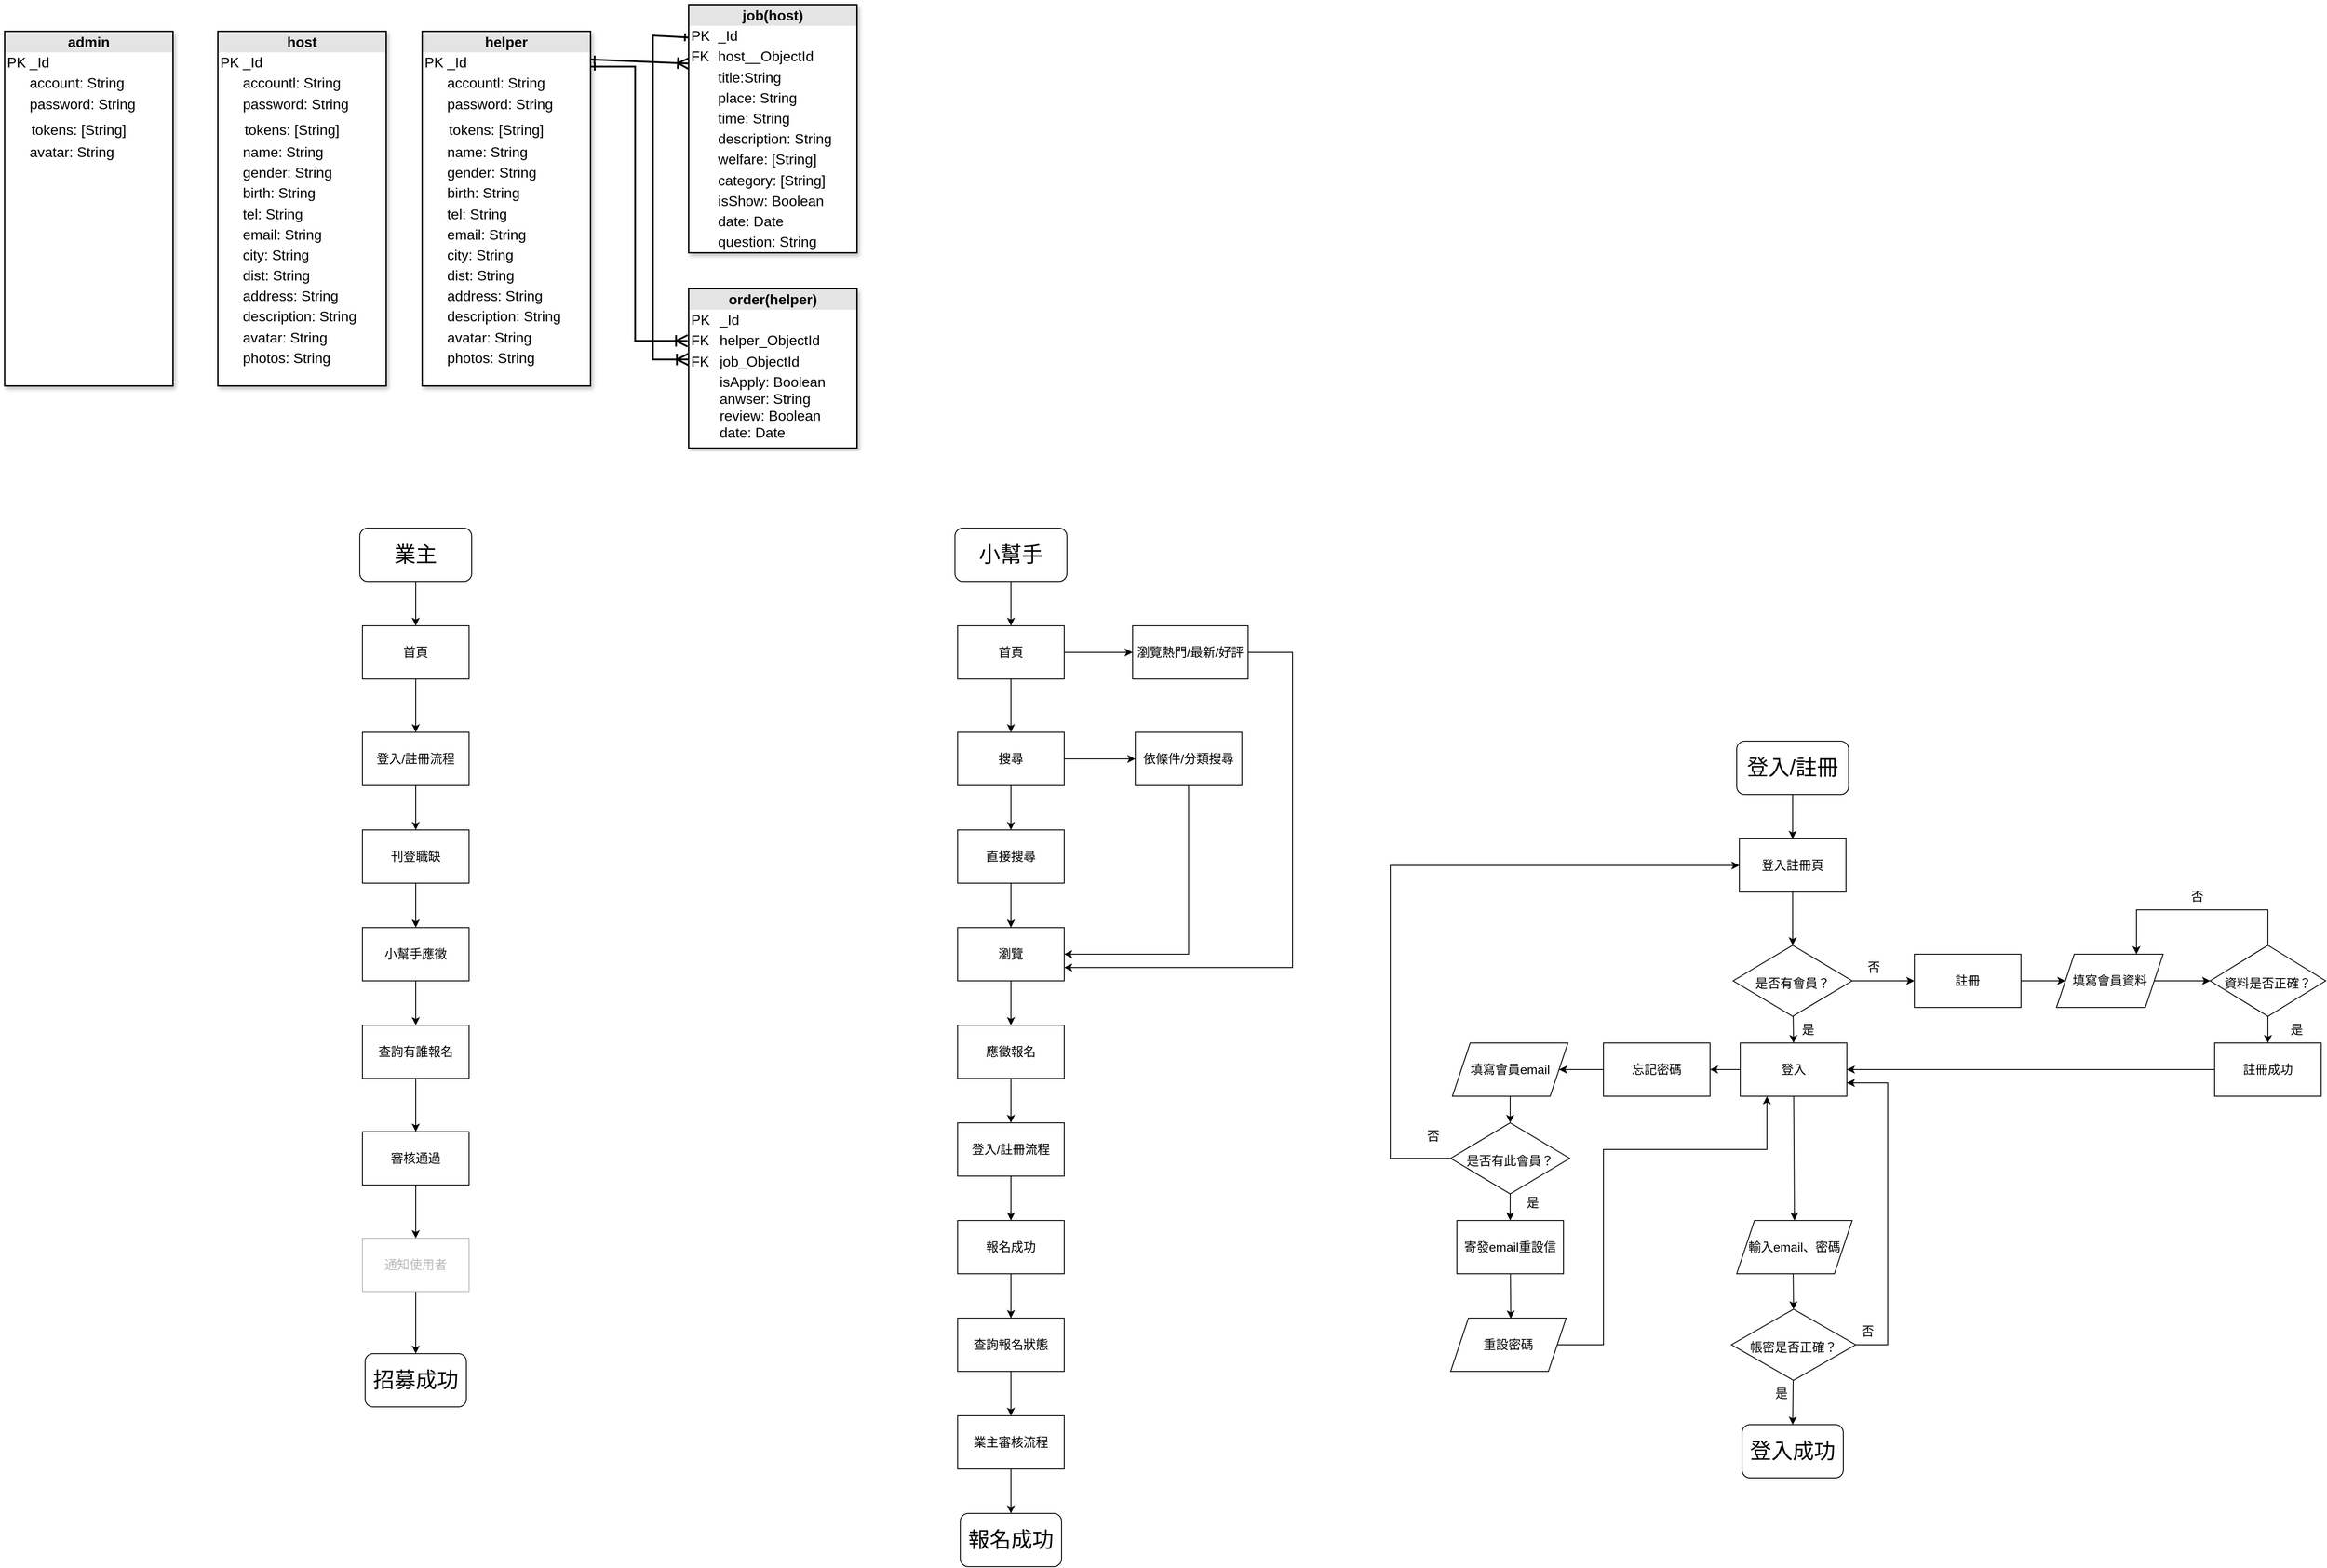 <mxfile version="20.1.4" type="github">
  <diagram id="VXJa3HSxTeP06-adV4TN" name="Page-1">
    <mxGraphModel dx="2772" dy="1528" grid="1" gridSize="10" guides="1" tooltips="1" connect="1" arrows="1" fold="1" page="1" pageScale="1" pageWidth="1600" pageHeight="900" math="0" shadow="0">
      <root>
        <mxCell id="0" />
        <mxCell id="1" parent="0" />
        <mxCell id="glmr9BxrNnxyivZ2eAfm-76" style="edgeStyle=none;rounded=0;orthogonalLoop=1;jettySize=auto;html=1;entryX=0.5;entryY=0;entryDx=0;entryDy=0;fontSize=14;" parent="1" source="PhBX2D7lwxs2gd5kTWM1-1" target="glmr9BxrNnxyivZ2eAfm-75" edge="1">
          <mxGeometry relative="1" as="geometry" />
        </mxCell>
        <mxCell id="PhBX2D7lwxs2gd5kTWM1-1" value="&lt;font style=&quot;font-size: 24px;&quot;&gt;登入/註冊&lt;/font&gt;" style="rounded=1;whiteSpace=wrap;html=1;" parent="1" vertex="1">
          <mxGeometry x="350" y="-70" width="126" height="60" as="geometry" />
        </mxCell>
        <mxCell id="glmr9BxrNnxyivZ2eAfm-1" value="&lt;font style=&quot;font-size: 24px;&quot;&gt;登入成功&lt;/font&gt;" style="rounded=1;whiteSpace=wrap;html=1;" parent="1" vertex="1">
          <mxGeometry x="356" y="700" width="114" height="60" as="geometry" />
        </mxCell>
        <mxCell id="glmr9BxrNnxyivZ2eAfm-7" style="edgeStyle=none;rounded=0;orthogonalLoop=1;jettySize=auto;html=1;exitX=1;exitY=0.5;exitDx=0;exitDy=0;entryX=0;entryY=0.5;entryDx=0;entryDy=0;fontSize=14;" parent="1" source="glmr9BxrNnxyivZ2eAfm-2" target="glmr9BxrNnxyivZ2eAfm-5" edge="1">
          <mxGeometry relative="1" as="geometry" />
        </mxCell>
        <mxCell id="glmr9BxrNnxyivZ2eAfm-16" style="edgeStyle=none;rounded=0;orthogonalLoop=1;jettySize=auto;html=1;entryX=0.5;entryY=0;entryDx=0;entryDy=0;fontSize=14;" parent="1" source="glmr9BxrNnxyivZ2eAfm-2" target="glmr9BxrNnxyivZ2eAfm-4" edge="1">
          <mxGeometry relative="1" as="geometry" />
        </mxCell>
        <mxCell id="glmr9BxrNnxyivZ2eAfm-2" value="&lt;font style=&quot;font-size: 14px;&quot;&gt;是否有會員？&lt;/font&gt;" style="rhombus;whiteSpace=wrap;html=1;fontSize=24;" parent="1" vertex="1">
          <mxGeometry x="346" y="160" width="134" height="80" as="geometry" />
        </mxCell>
        <mxCell id="glmr9BxrNnxyivZ2eAfm-46" style="edgeStyle=none;rounded=0;orthogonalLoop=1;jettySize=auto;html=1;entryX=0.5;entryY=0;entryDx=0;entryDy=0;fontSize=14;" parent="1" source="glmr9BxrNnxyivZ2eAfm-4" target="glmr9BxrNnxyivZ2eAfm-17" edge="1">
          <mxGeometry relative="1" as="geometry" />
        </mxCell>
        <mxCell id="glmr9BxrNnxyivZ2eAfm-70" style="edgeStyle=none;rounded=0;orthogonalLoop=1;jettySize=auto;html=1;entryX=1;entryY=0.5;entryDx=0;entryDy=0;fontSize=14;" parent="1" source="glmr9BxrNnxyivZ2eAfm-4" target="glmr9BxrNnxyivZ2eAfm-8" edge="1">
          <mxGeometry relative="1" as="geometry" />
        </mxCell>
        <mxCell id="glmr9BxrNnxyivZ2eAfm-4" value="登入" style="rounded=0;whiteSpace=wrap;html=1;fontSize=14;" parent="1" vertex="1">
          <mxGeometry x="354" y="270" width="120" height="60" as="geometry" />
        </mxCell>
        <mxCell id="glmr9BxrNnxyivZ2eAfm-11" style="edgeStyle=none;rounded=0;orthogonalLoop=1;jettySize=auto;html=1;fontSize=14;" parent="1" source="glmr9BxrNnxyivZ2eAfm-5" target="glmr9BxrNnxyivZ2eAfm-9" edge="1">
          <mxGeometry relative="1" as="geometry" />
        </mxCell>
        <mxCell id="glmr9BxrNnxyivZ2eAfm-5" value="註冊" style="rounded=0;whiteSpace=wrap;html=1;fontSize=14;" parent="1" vertex="1">
          <mxGeometry x="550" y="170" width="120" height="60" as="geometry" />
        </mxCell>
        <mxCell id="glmr9BxrNnxyivZ2eAfm-72" style="edgeStyle=none;rounded=0;orthogonalLoop=1;jettySize=auto;html=1;entryX=1;entryY=0.5;entryDx=0;entryDy=0;fontSize=14;" parent="1" source="glmr9BxrNnxyivZ2eAfm-8" target="glmr9BxrNnxyivZ2eAfm-45" edge="1">
          <mxGeometry relative="1" as="geometry" />
        </mxCell>
        <mxCell id="glmr9BxrNnxyivZ2eAfm-8" value="忘記密碼" style="rounded=0;whiteSpace=wrap;html=1;fontSize=14;" parent="1" vertex="1">
          <mxGeometry x="200" y="270" width="120" height="60" as="geometry" />
        </mxCell>
        <mxCell id="glmr9BxrNnxyivZ2eAfm-30" style="edgeStyle=none;rounded=0;orthogonalLoop=1;jettySize=auto;html=1;fontSize=14;" parent="1" source="glmr9BxrNnxyivZ2eAfm-9" target="glmr9BxrNnxyivZ2eAfm-29" edge="1">
          <mxGeometry relative="1" as="geometry" />
        </mxCell>
        <mxCell id="glmr9BxrNnxyivZ2eAfm-9" value="填寫會員資料" style="shape=parallelogram;perimeter=parallelogramPerimeter;whiteSpace=wrap;html=1;fixedSize=1;fontSize=14;" parent="1" vertex="1">
          <mxGeometry x="710" y="170" width="120" height="60" as="geometry" />
        </mxCell>
        <mxCell id="glmr9BxrNnxyivZ2eAfm-12" value="是" style="text;html=1;resizable=0;autosize=1;align=center;verticalAlign=middle;points=[];fillColor=none;strokeColor=none;rounded=0;fontSize=14;" parent="1" vertex="1">
          <mxGeometry x="410" y="240" width="40" height="30" as="geometry" />
        </mxCell>
        <mxCell id="glmr9BxrNnxyivZ2eAfm-13" value="否" style="text;html=1;resizable=0;autosize=1;align=center;verticalAlign=middle;points=[];fillColor=none;strokeColor=none;rounded=0;fontSize=14;" parent="1" vertex="1">
          <mxGeometry x="484" y="170" width="40" height="30" as="geometry" />
        </mxCell>
        <mxCell id="glmr9BxrNnxyivZ2eAfm-23" style="edgeStyle=none;rounded=0;orthogonalLoop=1;jettySize=auto;html=1;entryX=0.5;entryY=0;entryDx=0;entryDy=0;fontSize=14;exitX=0.489;exitY=1.005;exitDx=0;exitDy=0;exitPerimeter=0;" parent="1" source="glmr9BxrNnxyivZ2eAfm-17" target="glmr9BxrNnxyivZ2eAfm-22" edge="1">
          <mxGeometry relative="1" as="geometry" />
        </mxCell>
        <mxCell id="glmr9BxrNnxyivZ2eAfm-17" value="輸入email、密碼" style="shape=parallelogram;perimeter=parallelogramPerimeter;whiteSpace=wrap;html=1;fixedSize=1;fontSize=14;" parent="1" vertex="1">
          <mxGeometry x="350" y="470" width="130" height="60" as="geometry" />
        </mxCell>
        <mxCell id="glmr9BxrNnxyivZ2eAfm-38" style="edgeStyle=none;rounded=0;orthogonalLoop=1;jettySize=auto;html=1;entryX=0.5;entryY=0;entryDx=0;entryDy=0;fontSize=14;" parent="1" source="glmr9BxrNnxyivZ2eAfm-22" target="glmr9BxrNnxyivZ2eAfm-1" edge="1">
          <mxGeometry relative="1" as="geometry" />
        </mxCell>
        <mxCell id="glmr9BxrNnxyivZ2eAfm-64" style="edgeStyle=none;rounded=0;orthogonalLoop=1;jettySize=auto;html=1;fontSize=14;entryX=1;entryY=0.75;entryDx=0;entryDy=0;" parent="1" source="glmr9BxrNnxyivZ2eAfm-22" target="glmr9BxrNnxyivZ2eAfm-4" edge="1">
          <mxGeometry relative="1" as="geometry">
            <mxPoint x="520" y="320" as="targetPoint" />
            <Array as="points">
              <mxPoint x="520" y="610" />
              <mxPoint x="520" y="315" />
            </Array>
          </mxGeometry>
        </mxCell>
        <mxCell id="glmr9BxrNnxyivZ2eAfm-22" value="&lt;font style=&quot;font-size: 14px;&quot;&gt;帳密是否正確？&lt;br&gt;&lt;/font&gt;" style="rhombus;whiteSpace=wrap;html=1;fontSize=24;" parent="1" vertex="1">
          <mxGeometry x="344" y="570" width="140" height="80" as="geometry" />
        </mxCell>
        <mxCell id="glmr9BxrNnxyivZ2eAfm-24" value="否" style="text;html=1;resizable=0;autosize=1;align=center;verticalAlign=middle;points=[];fillColor=none;strokeColor=none;rounded=0;fontSize=14;" parent="1" vertex="1">
          <mxGeometry x="477" y="580" width="40" height="30" as="geometry" />
        </mxCell>
        <mxCell id="glmr9BxrNnxyivZ2eAfm-25" value="是" style="text;html=1;resizable=0;autosize=1;align=center;verticalAlign=middle;points=[];fillColor=none;strokeColor=none;rounded=0;fontSize=14;" parent="1" vertex="1">
          <mxGeometry x="380" y="650" width="40" height="30" as="geometry" />
        </mxCell>
        <mxCell id="glmr9BxrNnxyivZ2eAfm-36" style="edgeStyle=none;rounded=0;orthogonalLoop=1;jettySize=auto;html=1;entryX=1;entryY=0.5;entryDx=0;entryDy=0;fontSize=14;" parent="1" source="glmr9BxrNnxyivZ2eAfm-26" target="glmr9BxrNnxyivZ2eAfm-4" edge="1">
          <mxGeometry relative="1" as="geometry" />
        </mxCell>
        <mxCell id="glmr9BxrNnxyivZ2eAfm-26" value="註冊成功" style="rounded=0;whiteSpace=wrap;html=1;fontSize=14;" parent="1" vertex="1">
          <mxGeometry x="888" y="270" width="120" height="60" as="geometry" />
        </mxCell>
        <mxCell id="glmr9BxrNnxyivZ2eAfm-31" style="edgeStyle=none;rounded=0;orthogonalLoop=1;jettySize=auto;html=1;entryX=0.5;entryY=0;entryDx=0;entryDy=0;fontSize=14;" parent="1" source="glmr9BxrNnxyivZ2eAfm-29" target="glmr9BxrNnxyivZ2eAfm-26" edge="1">
          <mxGeometry relative="1" as="geometry" />
        </mxCell>
        <mxCell id="glmr9BxrNnxyivZ2eAfm-35" style="edgeStyle=none;rounded=0;orthogonalLoop=1;jettySize=auto;html=1;fontSize=14;exitX=0.5;exitY=0;exitDx=0;exitDy=0;entryX=0.75;entryY=0;entryDx=0;entryDy=0;" parent="1" source="glmr9BxrNnxyivZ2eAfm-29" target="glmr9BxrNnxyivZ2eAfm-9" edge="1">
          <mxGeometry relative="1" as="geometry">
            <Array as="points">
              <mxPoint x="948" y="120" />
              <mxPoint x="800" y="120" />
            </Array>
          </mxGeometry>
        </mxCell>
        <mxCell id="glmr9BxrNnxyivZ2eAfm-29" value="&lt;font style=&quot;font-size: 14px;&quot;&gt;資料是否正確？&lt;br&gt;&lt;/font&gt;" style="rhombus;whiteSpace=wrap;html=1;fontSize=24;" parent="1" vertex="1">
          <mxGeometry x="883" y="160" width="130" height="80" as="geometry" />
        </mxCell>
        <mxCell id="glmr9BxrNnxyivZ2eAfm-32" value="是" style="text;html=1;resizable=0;autosize=1;align=center;verticalAlign=middle;points=[];fillColor=none;strokeColor=none;rounded=0;fontSize=14;" parent="1" vertex="1">
          <mxGeometry x="960" y="240" width="40" height="30" as="geometry" />
        </mxCell>
        <mxCell id="glmr9BxrNnxyivZ2eAfm-34" value="否" style="text;html=1;resizable=0;autosize=1;align=center;verticalAlign=middle;points=[];fillColor=none;strokeColor=none;rounded=0;fontSize=14;" parent="1" vertex="1">
          <mxGeometry x="848" y="90" width="40" height="30" as="geometry" />
        </mxCell>
        <mxCell id="glmr9BxrNnxyivZ2eAfm-73" style="edgeStyle=none;rounded=0;orthogonalLoop=1;jettySize=auto;html=1;entryX=0.5;entryY=0;entryDx=0;entryDy=0;fontSize=14;" parent="1" source="glmr9BxrNnxyivZ2eAfm-45" target="glmr9BxrNnxyivZ2eAfm-51" edge="1">
          <mxGeometry relative="1" as="geometry" />
        </mxCell>
        <mxCell id="glmr9BxrNnxyivZ2eAfm-45" value="填寫會員email" style="shape=parallelogram;perimeter=parallelogramPerimeter;whiteSpace=wrap;html=1;fixedSize=1;fontSize=14;" parent="1" vertex="1">
          <mxGeometry x="30" y="270" width="130" height="60" as="geometry" />
        </mxCell>
        <mxCell id="glmr9BxrNnxyivZ2eAfm-69" style="edgeStyle=none;rounded=0;orthogonalLoop=1;jettySize=auto;html=1;entryX=0.521;entryY=0.008;entryDx=0;entryDy=0;entryPerimeter=0;fontSize=14;" parent="1" source="glmr9BxrNnxyivZ2eAfm-47" target="glmr9BxrNnxyivZ2eAfm-50" edge="1">
          <mxGeometry relative="1" as="geometry" />
        </mxCell>
        <mxCell id="glmr9BxrNnxyivZ2eAfm-47" value="寄發email重設信" style="whiteSpace=wrap;html=1;fontSize=14;" parent="1" vertex="1">
          <mxGeometry x="35" y="470" width="120" height="60" as="geometry" />
        </mxCell>
        <mxCell id="glmr9BxrNnxyivZ2eAfm-67" style="edgeStyle=none;rounded=0;orthogonalLoop=1;jettySize=auto;html=1;fontSize=14;entryX=0.25;entryY=1;entryDx=0;entryDy=0;" parent="1" source="glmr9BxrNnxyivZ2eAfm-50" target="glmr9BxrNnxyivZ2eAfm-4" edge="1">
          <mxGeometry relative="1" as="geometry">
            <mxPoint x="250" y="610" as="targetPoint" />
            <Array as="points">
              <mxPoint x="200" y="610" />
              <mxPoint x="200" y="390" />
              <mxPoint x="384" y="390" />
            </Array>
          </mxGeometry>
        </mxCell>
        <mxCell id="glmr9BxrNnxyivZ2eAfm-50" value="重設密碼" style="shape=parallelogram;perimeter=parallelogramPerimeter;whiteSpace=wrap;html=1;fixedSize=1;fontSize=14;" parent="1" vertex="1">
          <mxGeometry x="28" y="580" width="130" height="60" as="geometry" />
        </mxCell>
        <mxCell id="glmr9BxrNnxyivZ2eAfm-66" style="edgeStyle=none;rounded=0;orthogonalLoop=1;jettySize=auto;html=1;exitX=0;exitY=0.5;exitDx=0;exitDy=0;fontSize=14;entryX=0;entryY=0.5;entryDx=0;entryDy=0;" parent="1" source="glmr9BxrNnxyivZ2eAfm-51" target="glmr9BxrNnxyivZ2eAfm-75" edge="1">
          <mxGeometry relative="1" as="geometry">
            <mxPoint x="340" y="200" as="targetPoint" />
            <Array as="points">
              <mxPoint x="-40" y="400" />
              <mxPoint x="-40" y="70" />
            </Array>
          </mxGeometry>
        </mxCell>
        <mxCell id="glmr9BxrNnxyivZ2eAfm-68" style="edgeStyle=none;rounded=0;orthogonalLoop=1;jettySize=auto;html=1;entryX=0.5;entryY=0;entryDx=0;entryDy=0;fontSize=14;" parent="1" source="glmr9BxrNnxyivZ2eAfm-51" target="glmr9BxrNnxyivZ2eAfm-47" edge="1">
          <mxGeometry relative="1" as="geometry" />
        </mxCell>
        <mxCell id="glmr9BxrNnxyivZ2eAfm-51" value="&lt;font style=&quot;font-size: 14px;&quot;&gt;是否有此會員？&lt;/font&gt;" style="rhombus;whiteSpace=wrap;html=1;fontSize=24;" parent="1" vertex="1">
          <mxGeometry x="28" y="360" width="134" height="80" as="geometry" />
        </mxCell>
        <mxCell id="glmr9BxrNnxyivZ2eAfm-53" value="是" style="text;html=1;resizable=0;autosize=1;align=center;verticalAlign=middle;points=[];fillColor=none;strokeColor=none;rounded=0;fontSize=14;" parent="1" vertex="1">
          <mxGeometry x="100" y="435" width="40" height="30" as="geometry" />
        </mxCell>
        <mxCell id="glmr9BxrNnxyivZ2eAfm-55" value="否" style="text;html=1;resizable=0;autosize=1;align=center;verticalAlign=middle;points=[];fillColor=none;strokeColor=none;rounded=0;fontSize=14;" parent="1" vertex="1">
          <mxGeometry x="-12" y="360" width="40" height="30" as="geometry" />
        </mxCell>
        <mxCell id="glmr9BxrNnxyivZ2eAfm-65" style="edgeStyle=none;rounded=0;orthogonalLoop=1;jettySize=auto;html=1;exitX=1;exitY=0;exitDx=0;exitDy=0;fontSize=14;" parent="1" edge="1">
          <mxGeometry relative="1" as="geometry">
            <mxPoint x="122.5" y="700" as="sourcePoint" />
            <mxPoint x="122.5" y="700" as="targetPoint" />
          </mxGeometry>
        </mxCell>
        <mxCell id="glmr9BxrNnxyivZ2eAfm-77" style="edgeStyle=none;rounded=0;orthogonalLoop=1;jettySize=auto;html=1;exitX=0.5;exitY=1;exitDx=0;exitDy=0;entryX=0.5;entryY=0;entryDx=0;entryDy=0;fontSize=14;" parent="1" source="glmr9BxrNnxyivZ2eAfm-75" target="glmr9BxrNnxyivZ2eAfm-2" edge="1">
          <mxGeometry relative="1" as="geometry" />
        </mxCell>
        <mxCell id="glmr9BxrNnxyivZ2eAfm-75" value="登入註冊頁" style="rounded=0;whiteSpace=wrap;html=1;fontSize=14;" parent="1" vertex="1">
          <mxGeometry x="353" y="40" width="120" height="60" as="geometry" />
        </mxCell>
        <mxCell id="u54B39evB33SZoz744Zc-1" style="edgeStyle=none;rounded=0;orthogonalLoop=1;jettySize=auto;html=1;entryX=0.5;entryY=0;entryDx=0;entryDy=0;fontSize=14;" parent="1" source="u54B39evB33SZoz744Zc-2" target="u54B39evB33SZoz744Zc-45" edge="1">
          <mxGeometry relative="1" as="geometry" />
        </mxCell>
        <mxCell id="u54B39evB33SZoz744Zc-2" value="&lt;span style=&quot;font-size: 24px;&quot;&gt;小幫手&lt;/span&gt;" style="rounded=1;whiteSpace=wrap;html=1;" parent="1" vertex="1">
          <mxGeometry x="-530" y="-310" width="126" height="60" as="geometry" />
        </mxCell>
        <mxCell id="u54B39evB33SZoz744Zc-3" value="&lt;font style=&quot;font-size: 24px;&quot;&gt;報名成功&lt;/font&gt;" style="rounded=1;whiteSpace=wrap;html=1;" parent="1" vertex="1">
          <mxGeometry x="-524" y="800" width="114" height="60" as="geometry" />
        </mxCell>
        <mxCell id="u54B39evB33SZoz744Zc-28" style="edgeStyle=none;rounded=0;orthogonalLoop=1;jettySize=auto;html=1;fontSize=14;exitX=0.5;exitY=0;exitDx=0;exitDy=0;entryX=0.75;entryY=0;entryDx=0;entryDy=0;" parent="1" edge="1">
          <mxGeometry relative="1" as="geometry">
            <Array as="points">
              <mxPoint x="-462" y="120" />
              <mxPoint x="-610" y="120" />
            </Array>
            <mxPoint x="-610" y="170" as="targetPoint" />
          </mxGeometry>
        </mxCell>
        <mxCell id="u54B39evB33SZoz744Zc-43" style="edgeStyle=none;rounded=0;orthogonalLoop=1;jettySize=auto;html=1;exitX=1;exitY=0;exitDx=0;exitDy=0;fontSize=14;" parent="1" edge="1">
          <mxGeometry relative="1" as="geometry">
            <mxPoint x="-1287.5" y="700" as="sourcePoint" />
            <mxPoint x="-1287.5" y="700" as="targetPoint" />
          </mxGeometry>
        </mxCell>
        <mxCell id="u54B39evB33SZoz744Zc-47" value="" style="edgeStyle=none;rounded=0;orthogonalLoop=1;jettySize=auto;html=1;fontSize=14;" parent="1" source="u54B39evB33SZoz744Zc-45" target="u54B39evB33SZoz744Zc-46" edge="1">
          <mxGeometry relative="1" as="geometry" />
        </mxCell>
        <mxCell id="u54B39evB33SZoz744Zc-50" style="edgeStyle=none;rounded=0;orthogonalLoop=1;jettySize=auto;html=1;entryX=0;entryY=0.5;entryDx=0;entryDy=0;fontSize=14;" parent="1" source="u54B39evB33SZoz744Zc-45" target="u54B39evB33SZoz744Zc-49" edge="1">
          <mxGeometry relative="1" as="geometry" />
        </mxCell>
        <mxCell id="u54B39evB33SZoz744Zc-45" value="首頁" style="rounded=0;whiteSpace=wrap;html=1;fontSize=14;" parent="1" vertex="1">
          <mxGeometry x="-527" y="-200" width="120" height="60" as="geometry" />
        </mxCell>
        <mxCell id="u54B39evB33SZoz744Zc-53" value="" style="edgeStyle=none;rounded=0;orthogonalLoop=1;jettySize=auto;html=1;fontSize=14;" parent="1" source="u54B39evB33SZoz744Zc-46" target="u54B39evB33SZoz744Zc-52" edge="1">
          <mxGeometry relative="1" as="geometry" />
        </mxCell>
        <mxCell id="u54B39evB33SZoz744Zc-61" style="edgeStyle=none;rounded=0;orthogonalLoop=1;jettySize=auto;html=1;entryX=0.5;entryY=0;entryDx=0;entryDy=0;fontSize=14;" parent="1" source="u54B39evB33SZoz744Zc-46" target="u54B39evB33SZoz744Zc-48" edge="1">
          <mxGeometry relative="1" as="geometry" />
        </mxCell>
        <mxCell id="u54B39evB33SZoz744Zc-46" value="搜尋" style="whiteSpace=wrap;html=1;fontSize=14;rounded=0;" parent="1" vertex="1">
          <mxGeometry x="-527" y="-80" width="120" height="60" as="geometry" />
        </mxCell>
        <mxCell id="u54B39evB33SZoz744Zc-55" value="" style="edgeStyle=none;rounded=0;orthogonalLoop=1;jettySize=auto;html=1;fontSize=14;" parent="1" source="u54B39evB33SZoz744Zc-48" target="u54B39evB33SZoz744Zc-54" edge="1">
          <mxGeometry relative="1" as="geometry" />
        </mxCell>
        <mxCell id="u54B39evB33SZoz744Zc-48" value="直接搜尋" style="whiteSpace=wrap;html=1;fontSize=14;rounded=0;" parent="1" vertex="1">
          <mxGeometry x="-527" y="30" width="120" height="60" as="geometry" />
        </mxCell>
        <mxCell id="u54B39evB33SZoz744Zc-66" style="edgeStyle=none;rounded=0;orthogonalLoop=1;jettySize=auto;html=1;fontSize=14;entryX=1;entryY=0.75;entryDx=0;entryDy=0;" parent="1" source="u54B39evB33SZoz744Zc-49" target="u54B39evB33SZoz744Zc-54" edge="1">
          <mxGeometry relative="1" as="geometry">
            <mxPoint x="-150" y="190" as="targetPoint" />
            <Array as="points">
              <mxPoint x="-150" y="-170" />
              <mxPoint x="-150" y="185" />
            </Array>
          </mxGeometry>
        </mxCell>
        <mxCell id="u54B39evB33SZoz744Zc-49" value="瀏覽熱門/最新/好評" style="rounded=0;whiteSpace=wrap;html=1;fontSize=14;" parent="1" vertex="1">
          <mxGeometry x="-330" y="-200" width="130" height="60" as="geometry" />
        </mxCell>
        <mxCell id="u54B39evB33SZoz744Zc-62" style="edgeStyle=none;rounded=0;orthogonalLoop=1;jettySize=auto;html=1;fontSize=14;entryX=1;entryY=0.5;entryDx=0;entryDy=0;" parent="1" source="u54B39evB33SZoz744Zc-52" target="u54B39evB33SZoz744Zc-54" edge="1">
          <mxGeometry relative="1" as="geometry">
            <mxPoint x="-267" y="170" as="targetPoint" />
            <Array as="points">
              <mxPoint x="-267" y="170" />
            </Array>
          </mxGeometry>
        </mxCell>
        <mxCell id="u54B39evB33SZoz744Zc-52" value="依條件/分類搜尋" style="whiteSpace=wrap;html=1;fontSize=14;rounded=0;" parent="1" vertex="1">
          <mxGeometry x="-327" y="-80" width="120" height="60" as="geometry" />
        </mxCell>
        <mxCell id="u54B39evB33SZoz744Zc-57" value="" style="edgeStyle=none;rounded=0;orthogonalLoop=1;jettySize=auto;html=1;fontSize=14;" parent="1" source="u54B39evB33SZoz744Zc-54" target="u54B39evB33SZoz744Zc-56" edge="1">
          <mxGeometry relative="1" as="geometry" />
        </mxCell>
        <mxCell id="u54B39evB33SZoz744Zc-54" value="瀏覽" style="whiteSpace=wrap;html=1;fontSize=14;rounded=0;" parent="1" vertex="1">
          <mxGeometry x="-527" y="140" width="120" height="60" as="geometry" />
        </mxCell>
        <mxCell id="u54B39evB33SZoz744Zc-59" value="" style="edgeStyle=none;rounded=0;orthogonalLoop=1;jettySize=auto;html=1;fontSize=14;" parent="1" source="u54B39evB33SZoz744Zc-56" target="u54B39evB33SZoz744Zc-58" edge="1">
          <mxGeometry relative="1" as="geometry" />
        </mxCell>
        <mxCell id="u54B39evB33SZoz744Zc-56" value="應徵報名" style="whiteSpace=wrap;html=1;fontSize=14;rounded=0;" parent="1" vertex="1">
          <mxGeometry x="-527" y="250" width="120" height="60" as="geometry" />
        </mxCell>
        <mxCell id="u54B39evB33SZoz744Zc-67" style="edgeStyle=none;rounded=0;orthogonalLoop=1;jettySize=auto;html=1;entryX=0.5;entryY=0;entryDx=0;entryDy=0;fontSize=14;" parent="1" source="u54B39evB33SZoz744Zc-58" target="u54B39evB33SZoz744Zc-60" edge="1">
          <mxGeometry relative="1" as="geometry" />
        </mxCell>
        <mxCell id="u54B39evB33SZoz744Zc-58" value="登入/註冊流程" style="whiteSpace=wrap;html=1;fontSize=14;rounded=0;" parent="1" vertex="1">
          <mxGeometry x="-527" y="360" width="120" height="60" as="geometry" />
        </mxCell>
        <mxCell id="u54B39evB33SZoz744Zc-99" style="edgeStyle=none;rounded=0;orthogonalLoop=1;jettySize=auto;html=1;entryX=0.5;entryY=0;entryDx=0;entryDy=0;fontSize=14;" parent="1" source="u54B39evB33SZoz744Zc-60" target="u54B39evB33SZoz744Zc-97" edge="1">
          <mxGeometry relative="1" as="geometry" />
        </mxCell>
        <mxCell id="u54B39evB33SZoz744Zc-60" value="報名成功" style="whiteSpace=wrap;html=1;fontSize=14;rounded=0;" parent="1" vertex="1">
          <mxGeometry x="-527" y="470" width="120" height="60" as="geometry" />
        </mxCell>
        <mxCell id="u54B39evB33SZoz744Zc-101" style="edgeStyle=none;rounded=0;orthogonalLoop=1;jettySize=auto;html=1;entryX=0.5;entryY=0;entryDx=0;entryDy=0;fontSize=14;" parent="1" source="u54B39evB33SZoz744Zc-63" target="u54B39evB33SZoz744Zc-3" edge="1">
          <mxGeometry relative="1" as="geometry" />
        </mxCell>
        <mxCell id="u54B39evB33SZoz744Zc-63" value="業主審核流程" style="whiteSpace=wrap;html=1;fontSize=14;rounded=0;" parent="1" vertex="1">
          <mxGeometry x="-527" y="690" width="120" height="60" as="geometry" />
        </mxCell>
        <mxCell id="u54B39evB33SZoz744Zc-70" style="edgeStyle=none;rounded=0;orthogonalLoop=1;jettySize=auto;html=1;entryX=0.5;entryY=0;entryDx=0;entryDy=0;fontSize=14;" parent="1" source="u54B39evB33SZoz744Zc-71" target="u54B39evB33SZoz744Zc-75" edge="1">
          <mxGeometry relative="1" as="geometry" />
        </mxCell>
        <mxCell id="u54B39evB33SZoz744Zc-71" value="&lt;span style=&quot;font-size: 24px;&quot;&gt;業主&lt;/span&gt;" style="rounded=1;whiteSpace=wrap;html=1;" parent="1" vertex="1">
          <mxGeometry x="-1200" y="-310" width="126" height="60" as="geometry" />
        </mxCell>
        <mxCell id="u54B39evB33SZoz744Zc-72" value="&lt;font style=&quot;font-size: 24px;&quot;&gt;招募成功&lt;/font&gt;" style="rounded=1;whiteSpace=wrap;html=1;" parent="1" vertex="1">
          <mxGeometry x="-1194" y="620" width="114" height="60" as="geometry" />
        </mxCell>
        <mxCell id="u54B39evB33SZoz744Zc-73" value="" style="edgeStyle=none;rounded=0;orthogonalLoop=1;jettySize=auto;html=1;fontSize=14;" parent="1" source="u54B39evB33SZoz744Zc-75" target="u54B39evB33SZoz744Zc-78" edge="1">
          <mxGeometry relative="1" as="geometry" />
        </mxCell>
        <mxCell id="u54B39evB33SZoz744Zc-75" value="首頁" style="rounded=0;whiteSpace=wrap;html=1;fontSize=14;" parent="1" vertex="1">
          <mxGeometry x="-1197" y="-200" width="120" height="60" as="geometry" />
        </mxCell>
        <mxCell id="u54B39evB33SZoz744Zc-77" style="edgeStyle=none;rounded=0;orthogonalLoop=1;jettySize=auto;html=1;entryX=0.5;entryY=0;entryDx=0;entryDy=0;fontSize=14;" parent="1" source="u54B39evB33SZoz744Zc-78" target="u54B39evB33SZoz744Zc-80" edge="1">
          <mxGeometry relative="1" as="geometry" />
        </mxCell>
        <mxCell id="u54B39evB33SZoz744Zc-78" value="登入/註冊流程" style="whiteSpace=wrap;html=1;fontSize=14;rounded=0;" parent="1" vertex="1">
          <mxGeometry x="-1197" y="-80" width="120" height="60" as="geometry" />
        </mxCell>
        <mxCell id="u54B39evB33SZoz744Zc-79" value="" style="edgeStyle=none;rounded=0;orthogonalLoop=1;jettySize=auto;html=1;fontSize=14;" parent="1" source="u54B39evB33SZoz744Zc-80" target="u54B39evB33SZoz744Zc-86" edge="1">
          <mxGeometry relative="1" as="geometry" />
        </mxCell>
        <mxCell id="u54B39evB33SZoz744Zc-80" value="刊登職缺" style="whiteSpace=wrap;html=1;fontSize=14;rounded=0;" parent="1" vertex="1">
          <mxGeometry x="-1197" y="30" width="120" height="60" as="geometry" />
        </mxCell>
        <mxCell id="u54B39evB33SZoz744Zc-85" value="" style="edgeStyle=none;rounded=0;orthogonalLoop=1;jettySize=auto;html=1;fontSize=14;" parent="1" source="u54B39evB33SZoz744Zc-86" target="u54B39evB33SZoz744Zc-88" edge="1">
          <mxGeometry relative="1" as="geometry" />
        </mxCell>
        <mxCell id="u54B39evB33SZoz744Zc-86" value="小幫手應徵" style="whiteSpace=wrap;html=1;fontSize=14;rounded=0;" parent="1" vertex="1">
          <mxGeometry x="-1197" y="140" width="120" height="60" as="geometry" />
        </mxCell>
        <mxCell id="u54B39evB33SZoz744Zc-87" value="" style="edgeStyle=none;rounded=0;orthogonalLoop=1;jettySize=auto;html=1;fontSize=14;" parent="1" source="u54B39evB33SZoz744Zc-88" target="u54B39evB33SZoz744Zc-90" edge="1">
          <mxGeometry relative="1" as="geometry" />
        </mxCell>
        <mxCell id="u54B39evB33SZoz744Zc-88" value="查詢有誰報名" style="whiteSpace=wrap;html=1;fontSize=14;rounded=0;" parent="1" vertex="1">
          <mxGeometry x="-1197" y="250" width="120" height="60" as="geometry" />
        </mxCell>
        <mxCell id="u54B39evB33SZoz744Zc-89" style="edgeStyle=none;rounded=0;orthogonalLoop=1;jettySize=auto;html=1;entryX=0.5;entryY=0;entryDx=0;entryDy=0;fontSize=14;" parent="1" source="u54B39evB33SZoz744Zc-90" target="u54B39evB33SZoz744Zc-92" edge="1">
          <mxGeometry relative="1" as="geometry" />
        </mxCell>
        <mxCell id="u54B39evB33SZoz744Zc-90" value="審核通過" style="whiteSpace=wrap;html=1;fontSize=14;rounded=0;" parent="1" vertex="1">
          <mxGeometry x="-1197" y="370" width="120" height="60" as="geometry" />
        </mxCell>
        <mxCell id="u54B39evB33SZoz744Zc-91" style="edgeStyle=none;rounded=0;orthogonalLoop=1;jettySize=auto;html=1;exitX=0.5;exitY=1;exitDx=0;exitDy=0;entryX=0.5;entryY=0;entryDx=0;entryDy=0;fontSize=14;" parent="1" source="u54B39evB33SZoz744Zc-92" edge="1">
          <mxGeometry relative="1" as="geometry">
            <mxPoint x="-1137" y="620" as="targetPoint" />
          </mxGeometry>
        </mxCell>
        <mxCell id="u54B39evB33SZoz744Zc-92" value="通知使用者" style="whiteSpace=wrap;html=1;fontSize=14;rounded=0;strokeColor=#BABABA;fontColor=#BABABA;" parent="1" vertex="1">
          <mxGeometry x="-1197" y="490" width="120" height="60" as="geometry" />
        </mxCell>
        <mxCell id="u54B39evB33SZoz744Zc-100" style="edgeStyle=none;rounded=0;orthogonalLoop=1;jettySize=auto;html=1;entryX=0.5;entryY=0;entryDx=0;entryDy=0;fontSize=14;" parent="1" source="u54B39evB33SZoz744Zc-97" target="u54B39evB33SZoz744Zc-63" edge="1">
          <mxGeometry relative="1" as="geometry" />
        </mxCell>
        <mxCell id="u54B39evB33SZoz744Zc-97" value="查詢報名狀態" style="rounded=0;whiteSpace=wrap;html=1;fontSize=14;" parent="1" vertex="1">
          <mxGeometry x="-527" y="580" width="120" height="60" as="geometry" />
        </mxCell>
        <mxCell id="XKD9G24x41NN4T1CnMsb-26" value="&lt;div style=&quot;text-align: center; box-sizing: border-box; width: 100%; background: rgb(228, 228, 228); padding: 2px; font-size: 16px;&quot;&gt;&lt;b style=&quot;font-size: 16px;&quot;&gt;helper&lt;/b&gt;&lt;/div&gt;&lt;table style=&quot;width: 100%; font-size: 16px;&quot; cellpadding=&quot;2&quot; cellspacing=&quot;0&quot;&gt;&lt;tbody style=&quot;font-size: 16px;&quot;&gt;&lt;tr style=&quot;font-size: 16px;&quot;&gt;&lt;td style=&quot;font-size: 16px;&quot;&gt;PK&lt;/td&gt;&lt;td style=&quot;font-size: 16px;&quot;&gt;_Id&lt;br style=&quot;font-size: 16px;&quot;&gt;&lt;/td&gt;&lt;/tr&gt;&lt;tr&gt;&lt;td&gt;&lt;br&gt;&lt;/td&gt;&lt;td&gt;accountl: String&lt;br&gt;&lt;/td&gt;&lt;/tr&gt;&lt;tr&gt;&lt;td&gt;&lt;br&gt;&lt;/td&gt;&lt;td&gt;password: String&lt;br&gt;&lt;/td&gt;&lt;/tr&gt;&lt;tr&gt;&lt;td&gt;&lt;br&gt;&lt;/td&gt;&lt;td&gt;&lt;table style=&quot;width: 180px;&quot; cellpadding=&quot;2&quot; cellspacing=&quot;0&quot;&gt;&lt;tbody&gt;&lt;tr&gt;&lt;td&gt;&lt;/td&gt;&lt;/tr&gt;&lt;tr&gt;&lt;td style=&quot;border-collapse: collapse;&quot; border=&quot;1&quot;&gt;tokens: [String]&lt;/td&gt;&lt;/tr&gt;&lt;/tbody&gt;&lt;/table&gt;&lt;/td&gt;&lt;/tr&gt;&lt;tr&gt;&lt;td&gt;&lt;br&gt;&lt;/td&gt;&lt;td&gt;name: String&lt;br&gt;&lt;/td&gt;&lt;/tr&gt;&lt;tr&gt;&lt;td&gt;&lt;br&gt;&lt;/td&gt;&lt;td&gt;gender: String&lt;br&gt;&lt;/td&gt;&lt;/tr&gt;&lt;tr&gt;&lt;td&gt;&lt;br&gt;&lt;/td&gt;&lt;td&gt;birth: String&lt;br&gt;&lt;/td&gt;&lt;/tr&gt;&lt;tr&gt;&lt;td&gt;&lt;br&gt;&lt;/td&gt;&lt;td&gt;tel: String&lt;br&gt;&lt;/td&gt;&lt;/tr&gt;&lt;tr&gt;&lt;td&gt;&lt;br&gt;&lt;/td&gt;&lt;td&gt;email: String&lt;br&gt;&lt;/td&gt;&lt;/tr&gt;&lt;tr&gt;&lt;td&gt;&lt;br&gt;&lt;/td&gt;&lt;td&gt;city: String&lt;br&gt;&lt;/td&gt;&lt;/tr&gt;&lt;tr&gt;&lt;td&gt;&lt;br&gt;&lt;/td&gt;&lt;td&gt;dist: String&lt;br&gt;&lt;/td&gt;&lt;/tr&gt;&lt;tr&gt;&lt;td&gt;&lt;br&gt;&lt;/td&gt;&lt;td&gt;address: String&lt;br&gt;&lt;/td&gt;&lt;/tr&gt;&lt;tr&gt;&lt;td&gt;&lt;br&gt;&lt;/td&gt;&lt;td&gt;description: String&lt;br&gt;&lt;/td&gt;&lt;/tr&gt;&lt;tr&gt;&lt;td&gt;&lt;br&gt;&lt;/td&gt;&lt;td&gt;avatar: String&lt;br&gt;&lt;/td&gt;&lt;/tr&gt;&lt;tr&gt;&lt;td&gt;&lt;br&gt;&lt;/td&gt;&lt;td&gt;photos: String&lt;br&gt;&lt;/td&gt;&lt;/tr&gt;&lt;/tbody&gt;&lt;/table&gt;" style="verticalAlign=top;align=left;overflow=fill;html=1;shadow=1;labelBorderColor=default;fontSize=16;strokeColor=#000000;" parent="1" vertex="1">
          <mxGeometry x="-1130" y="-870" width="190" height="400" as="geometry" />
        </mxCell>
        <mxCell id="XKD9G24x41NN4T1CnMsb-70" value="&lt;div style=&quot;text-align: center; box-sizing: border-box; width: 100%; background: rgb(228, 228, 228); padding: 2px; font-size: 16px;&quot;&gt;&lt;b style=&quot;font-size: 16px;&quot;&gt;order(helper)&lt;/b&gt;&lt;/div&gt;&lt;table style=&quot;width: 100%; font-size: 16px;&quot; cellpadding=&quot;2&quot; cellspacing=&quot;0&quot;&gt;&lt;tbody style=&quot;font-size: 16px;&quot;&gt;&lt;tr style=&quot;font-size: 16px;&quot;&gt;&lt;td style=&quot;font-size: 16px;&quot;&gt;PK&lt;br&gt;&lt;/td&gt;&lt;td style=&quot;font-size: 16px;&quot;&gt;_Id&lt;br style=&quot;font-size: 16px;&quot;&gt;&lt;/td&gt;&lt;/tr&gt;&lt;tr style=&quot;font-size: 16px;&quot;&gt;&lt;td style=&quot;font-size: 16px;&quot;&gt;FK&lt;/td&gt;&lt;td style=&quot;font-size: 16px;&quot;&gt;helper_ObjectId&lt;br&gt;&lt;/td&gt;&lt;/tr&gt;&lt;tr style=&quot;font-size: 16px;&quot;&gt;&lt;td style=&quot;font-size: 16px;&quot;&gt;FK&lt;/td&gt;&lt;td style=&quot;font-size: 16px;&quot;&gt;job_ObjectId&lt;br&gt;&lt;/td&gt;&lt;/tr&gt;&lt;tr&gt;&lt;td&gt;&lt;br&gt;&lt;/td&gt;&lt;td&gt;isApply: Boolean&lt;br&gt;anwser: String&lt;br&gt;review: Boolean&lt;br&gt;date: Date&lt;br&gt;&lt;/td&gt;&lt;/tr&gt;&lt;/tbody&gt;&lt;/table&gt;" style="verticalAlign=top;align=left;overflow=fill;html=1;shadow=1;labelBorderColor=default;fontSize=16;" parent="1" vertex="1">
          <mxGeometry x="-830" y="-580" width="190" height="180" as="geometry" />
        </mxCell>
        <mxCell id="gedQf1WDRl3B_7xfSF77-23" value="" style="endArrow=ERone;html=1;rounded=0;strokeWidth=2;exitX=-0.005;exitY=0.328;exitDx=0;exitDy=0;exitPerimeter=0;endFill=0;startArrow=ERoneToMany;startFill=0;targetPerimeterSpacing=0;sourcePerimeterSpacing=0;startSize=10;" parent="1" source="XKD9G24x41NN4T1CnMsb-70" edge="1">
          <mxGeometry width="50" height="50" relative="1" as="geometry">
            <mxPoint x="-680" y="-510" as="sourcePoint" />
            <mxPoint x="-940" y="-830" as="targetPoint" />
            <Array as="points">
              <mxPoint x="-890" y="-521" />
              <mxPoint x="-890" y="-830" />
            </Array>
          </mxGeometry>
        </mxCell>
        <mxCell id="gedQf1WDRl3B_7xfSF77-24" value="" style="endArrow=ERone;html=1;rounded=0;labelBackgroundColor=default;fontFamily=Helvetica;fontSize=11;fontColor=default;startSize=10;strokeColor=default;strokeWidth=2;shape=connector;exitX=0;exitY=0.444;exitDx=0;exitDy=0;exitPerimeter=0;entryX=0.003;entryY=0.133;entryDx=0;entryDy=0;entryPerimeter=0;endFill=0;startArrow=ERoneToMany;startFill=0;" parent="1" source="XKD9G24x41NN4T1CnMsb-70" target="gedQf1WDRl3B_7xfSF77-27" edge="1">
          <mxGeometry width="50" height="50" relative="1" as="geometry">
            <mxPoint x="-680" y="-510" as="sourcePoint" />
            <mxPoint x="-832.09" y="-854.9" as="targetPoint" />
            <Array as="points">
              <mxPoint x="-870" y="-500" />
              <mxPoint x="-870" y="-865" />
            </Array>
          </mxGeometry>
        </mxCell>
        <mxCell id="gedQf1WDRl3B_7xfSF77-25" value="" style="endArrow=ERone;html=1;rounded=0;labelBackgroundColor=default;fontFamily=Helvetica;fontSize=11;fontColor=default;startSize=10;strokeColor=default;strokeWidth=2;shape=connector;exitX=0.006;exitY=0.238;exitDx=0;exitDy=0;exitPerimeter=0;endFill=0;startArrow=ERoneToMany;startFill=0;entryX=0.999;entryY=0.08;entryDx=0;entryDy=0;entryPerimeter=0;" parent="1" source="gedQf1WDRl3B_7xfSF77-27" target="XKD9G24x41NN4T1CnMsb-26" edge="1">
          <mxGeometry width="50" height="50" relative="1" as="geometry">
            <mxPoint x="-831.71" y="-830.2" as="sourcePoint" />
            <mxPoint x="-920" y="-840" as="targetPoint" />
            <Array as="points" />
          </mxGeometry>
        </mxCell>
        <mxCell id="gedQf1WDRl3B_7xfSF77-27" value="&lt;div style=&quot;text-align: center; box-sizing: border-box; width: 100%; background: rgb(228, 228, 228); padding: 2px; line-height: 1.2; font-size: 16px;&quot;&gt;&lt;b style=&quot;font-size: 16px;&quot;&gt;job(host)&lt;/b&gt;&lt;/div&gt;&lt;table style=&quot;width: 100%; font-size: 16px;&quot; cellpadding=&quot;2&quot; cellspacing=&quot;0&quot;&gt;&lt;tbody style=&quot;font-size: 16px;&quot;&gt;&lt;tr style=&quot;font-size: 16px;&quot;&gt;&lt;td style=&quot;font-size: 16px;&quot;&gt;PK&lt;/td&gt;&lt;td style=&quot;font-size: 16px;&quot;&gt;_Id&lt;/td&gt;&lt;/tr&gt;&lt;tr style=&quot;font-size: 16px;&quot;&gt;&lt;td style=&quot;font-size: 16px;&quot;&gt;FK&lt;/td&gt;&lt;td style=&quot;font-size: 16px;&quot;&gt;host__ObjectId&lt;br&gt;&lt;/td&gt;&lt;/tr&gt;&lt;tr style=&quot;font-size: 16px;&quot;&gt;&lt;td style=&quot;font-size: 16px;&quot;&gt;&lt;br&gt;&lt;/td&gt;&lt;td style=&quot;font-size: 16px;&quot;&gt;title:String&lt;br style=&quot;font-size: 16px;&quot;&gt;&lt;/td&gt;&lt;/tr&gt;&lt;tr&gt;&lt;td&gt;&lt;br&gt;&lt;/td&gt;&lt;td&gt;place: String&lt;br&gt;&lt;/td&gt;&lt;/tr&gt;&lt;tr&gt;&lt;td&gt;&lt;br&gt;&lt;/td&gt;&lt;td&gt;time: String&lt;br&gt;&lt;/td&gt;&lt;/tr&gt;&lt;tr&gt;&lt;td&gt;&lt;br&gt;&lt;/td&gt;&lt;td&gt;description: String&lt;br&gt;&lt;/td&gt;&lt;/tr&gt;&lt;tr&gt;&lt;td&gt;&lt;br&gt;&lt;/td&gt;&lt;td&gt;welfare: [String]&lt;br&gt;&lt;/td&gt;&lt;/tr&gt;&lt;tr&gt;&lt;td&gt;&lt;br&gt;&lt;/td&gt;&lt;td&gt;category: [String]&lt;/td&gt;&lt;/tr&gt;&lt;tr&gt;&lt;td&gt;&lt;br&gt;&lt;/td&gt;&lt;td&gt;isShow: Boolean&lt;br&gt;&lt;/td&gt;&lt;/tr&gt;&lt;tr&gt;&lt;td&gt;&lt;br&gt;&lt;/td&gt;&lt;td&gt;date: Date&lt;br&gt;&lt;/td&gt;&lt;/tr&gt;&lt;tr&gt;&lt;td&gt;&lt;br&gt;&lt;/td&gt;&lt;td&gt;question: String&lt;br&gt;&lt;/td&gt;&lt;/tr&gt;&lt;/tbody&gt;&lt;/table&gt;" style="verticalAlign=top;align=left;overflow=fill;html=1;shadow=1;labelBorderColor=default;fontSize=16;" parent="1" vertex="1">
          <mxGeometry x="-830" y="-900" width="190" height="280" as="geometry" />
        </mxCell>
        <mxCell id="txvLOFkts0hRBZU9pXjC-1" value="&lt;div style=&quot;text-align: center; box-sizing: border-box; width: 100%; background: rgb(228, 228, 228); padding: 2px; font-size: 16px;&quot;&gt;&lt;b style=&quot;font-size: 16px;&quot;&gt;host&lt;/b&gt;&lt;/div&gt;&lt;table style=&quot;width: 100%; font-size: 16px;&quot; cellpadding=&quot;2&quot; cellspacing=&quot;0&quot;&gt;&lt;tbody style=&quot;font-size: 16px;&quot;&gt;&lt;tr style=&quot;font-size: 16px;&quot;&gt;&lt;td style=&quot;font-size: 16px;&quot;&gt;PK&lt;/td&gt;&lt;td style=&quot;font-size: 16px;&quot;&gt;_Id&lt;br style=&quot;font-size: 16px;&quot;&gt;&lt;/td&gt;&lt;/tr&gt;&lt;tr&gt;&lt;td&gt;&lt;br&gt;&lt;/td&gt;&lt;td&gt;accountl: String&lt;br&gt;&lt;/td&gt;&lt;/tr&gt;&lt;tr&gt;&lt;td&gt;&lt;br&gt;&lt;/td&gt;&lt;td&gt;password: String&lt;br&gt;&lt;/td&gt;&lt;/tr&gt;&lt;tr&gt;&lt;td&gt;&lt;br&gt;&lt;/td&gt;&lt;td&gt;&lt;table style=&quot;width: 180px;&quot; cellpadding=&quot;2&quot; cellspacing=&quot;0&quot;&gt;&lt;tbody&gt;&lt;tr&gt;&lt;td&gt;&lt;/td&gt;&lt;/tr&gt;&lt;tr&gt;&lt;td style=&quot;border-collapse: collapse;&quot; border=&quot;1&quot;&gt;tokens: [String]&lt;/td&gt;&lt;/tr&gt;&lt;/tbody&gt;&lt;/table&gt;&lt;/td&gt;&lt;/tr&gt;&lt;tr&gt;&lt;td&gt;&lt;br&gt;&lt;/td&gt;&lt;td&gt;name: String&lt;br&gt;&lt;/td&gt;&lt;/tr&gt;&lt;tr&gt;&lt;td&gt;&lt;br&gt;&lt;/td&gt;&lt;td&gt;gender: String&lt;br&gt;&lt;/td&gt;&lt;/tr&gt;&lt;tr&gt;&lt;td&gt;&lt;br&gt;&lt;/td&gt;&lt;td&gt;birth: String&lt;br&gt;&lt;/td&gt;&lt;/tr&gt;&lt;tr&gt;&lt;td&gt;&lt;br&gt;&lt;/td&gt;&lt;td&gt;tel: String&lt;br&gt;&lt;/td&gt;&lt;/tr&gt;&lt;tr&gt;&lt;td&gt;&lt;br&gt;&lt;/td&gt;&lt;td&gt;email: String&lt;br&gt;&lt;/td&gt;&lt;/tr&gt;&lt;tr&gt;&lt;td&gt;&lt;br&gt;&lt;/td&gt;&lt;td&gt;city: String&lt;br&gt;&lt;/td&gt;&lt;/tr&gt;&lt;tr&gt;&lt;td&gt;&lt;br&gt;&lt;/td&gt;&lt;td&gt;dist: String&lt;br&gt;&lt;/td&gt;&lt;/tr&gt;&lt;tr&gt;&lt;td&gt;&lt;br&gt;&lt;/td&gt;&lt;td&gt;address: String&lt;br&gt;&lt;/td&gt;&lt;/tr&gt;&lt;tr&gt;&lt;td&gt;&lt;br&gt;&lt;/td&gt;&lt;td&gt;description: String&lt;br&gt;&lt;/td&gt;&lt;/tr&gt;&lt;tr&gt;&lt;td&gt;&lt;br&gt;&lt;/td&gt;&lt;td&gt;avatar: String&lt;br&gt;&lt;/td&gt;&lt;/tr&gt;&lt;tr&gt;&lt;td&gt;&lt;br&gt;&lt;/td&gt;&lt;td&gt;photos: String&lt;br&gt;&lt;/td&gt;&lt;/tr&gt;&lt;/tbody&gt;&lt;/table&gt;" style="verticalAlign=top;align=left;overflow=fill;html=1;shadow=1;labelBorderColor=default;fontSize=16;strokeColor=#000000;" vertex="1" parent="1">
          <mxGeometry x="-1360" y="-870" width="190" height="400" as="geometry" />
        </mxCell>
        <mxCell id="txvLOFkts0hRBZU9pXjC-2" value="&lt;div style=&quot;text-align: center; box-sizing: border-box; width: 100%; background: rgb(228, 228, 228); padding: 2px; font-size: 16px;&quot;&gt;&lt;b&gt;admin&lt;/b&gt;&lt;/div&gt;&lt;table style=&quot;width: 100%; font-size: 16px;&quot; cellpadding=&quot;2&quot; cellspacing=&quot;0&quot;&gt;&lt;tbody style=&quot;font-size: 16px;&quot;&gt;&lt;tr style=&quot;font-size: 16px;&quot;&gt;&lt;td style=&quot;font-size: 16px;&quot;&gt;PK&lt;/td&gt;&lt;td style=&quot;font-size: 16px;&quot;&gt;_Id&lt;br style=&quot;font-size: 16px;&quot;&gt;&lt;/td&gt;&lt;/tr&gt;&lt;tr&gt;&lt;td&gt;&lt;br&gt;&lt;/td&gt;&lt;td&gt;account: String&lt;br&gt;&lt;/td&gt;&lt;/tr&gt;&lt;tr&gt;&lt;td&gt;&lt;br&gt;&lt;/td&gt;&lt;td&gt;password: String&lt;br&gt;&lt;/td&gt;&lt;/tr&gt;&lt;tr&gt;&lt;td&gt;&lt;br&gt;&lt;/td&gt;&lt;td&gt;&lt;table style=&quot;width: 180px;&quot; cellpadding=&quot;2&quot; cellspacing=&quot;0&quot;&gt;&lt;tbody&gt;&lt;tr&gt;&lt;td&gt;&lt;/td&gt;&lt;/tr&gt;&lt;tr&gt;&lt;td style=&quot;border-collapse: collapse;&quot; border=&quot;1&quot;&gt;tokens: [String]&lt;/td&gt;&lt;/tr&gt;&lt;/tbody&gt;&lt;/table&gt;&lt;/td&gt;&lt;/tr&gt;&lt;tr&gt;&lt;td&gt;&lt;br&gt;&lt;/td&gt;&lt;td&gt;avatar: String&lt;br&gt;&lt;/td&gt;&lt;/tr&gt;&lt;/tbody&gt;&lt;/table&gt;" style="verticalAlign=top;align=left;overflow=fill;html=1;shadow=1;labelBorderColor=default;fontSize=16;strokeColor=#000000;" vertex="1" parent="1">
          <mxGeometry x="-1600" y="-870" width="190" height="400" as="geometry" />
        </mxCell>
      </root>
    </mxGraphModel>
  </diagram>
</mxfile>
